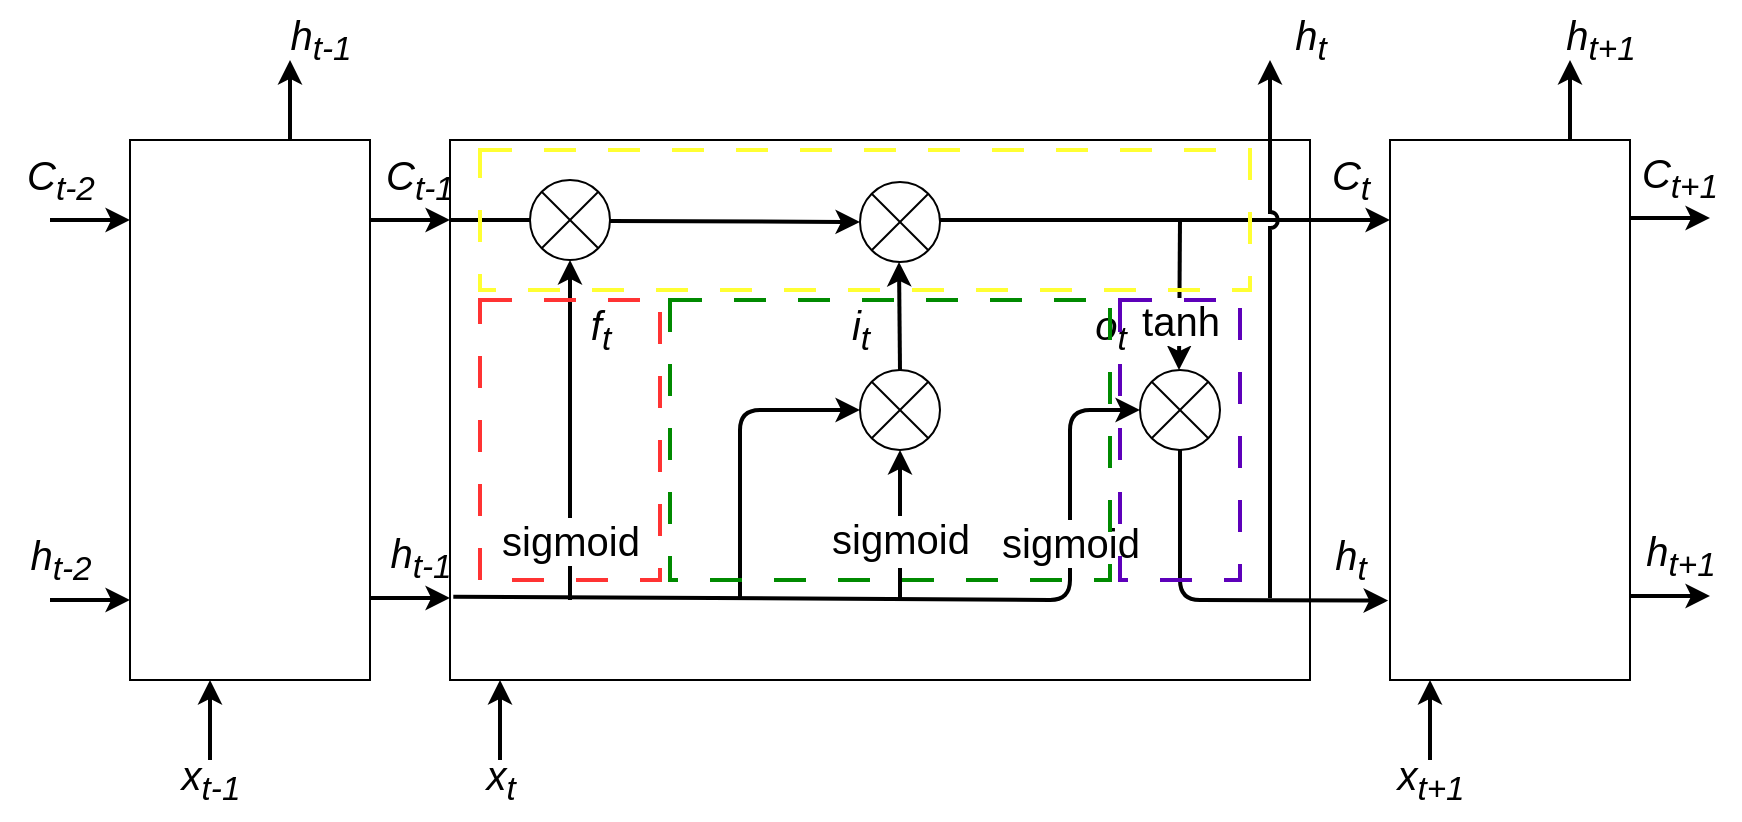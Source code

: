 <mxfile>
    <diagram id="us7tJTSx1ViuAD7pCAWM" name="LSTM单元典型结构图">
        <mxGraphModel dx="1173" dy="766" grid="1" gridSize="10" guides="1" tooltips="1" connect="1" arrows="1" fold="1" page="1" pageScale="1" pageWidth="850" pageHeight="1100" math="0" shadow="0">
            <root>
                <mxCell id="0"/>
                <mxCell id="1" parent="0"/>
                <mxCell id="2" value="" style="rounded=0;whiteSpace=wrap;html=1;" vertex="1" parent="1">
                    <mxGeometry x="120" y="90" width="120" height="270" as="geometry"/>
                </mxCell>
                <mxCell id="3" value="" style="endArrow=classic;html=1;strokeWidth=2;" edge="1" parent="1">
                    <mxGeometry width="50" height="50" relative="1" as="geometry">
                        <mxPoint x="160" y="400" as="sourcePoint"/>
                        <mxPoint x="160" y="360" as="targetPoint"/>
                    </mxGeometry>
                </mxCell>
                <mxCell id="4" value="&lt;font style=&quot;font-size: 20px;&quot;&gt;&lt;i&gt;x&lt;sub&gt;t-1&lt;/sub&gt;&lt;/i&gt;&lt;/font&gt;" style="text;html=1;align=center;verticalAlign=middle;resizable=0;points=[];autosize=1;strokeColor=none;fillColor=none;" vertex="1" parent="1">
                    <mxGeometry x="135" y="390" width="50" height="40" as="geometry"/>
                </mxCell>
                <mxCell id="5" value="" style="endArrow=classic;html=1;strokeWidth=2;fontSize=20;" edge="1" parent="1">
                    <mxGeometry width="50" height="50" relative="1" as="geometry">
                        <mxPoint x="80" y="130" as="sourcePoint"/>
                        <mxPoint x="120" y="130" as="targetPoint"/>
                    </mxGeometry>
                </mxCell>
                <mxCell id="6" value="&lt;span style=&quot;font-size: 20px;&quot;&gt;&lt;i&gt;C&lt;sub&gt;t-2&lt;/sub&gt;&lt;/i&gt;&lt;/span&gt;" style="text;html=1;align=center;verticalAlign=middle;resizable=0;points=[];autosize=1;strokeColor=none;fillColor=none;" vertex="1" parent="1">
                    <mxGeometry x="55" y="90" width="60" height="40" as="geometry"/>
                </mxCell>
                <mxCell id="7" value="" style="endArrow=classic;html=1;strokeWidth=2;fontSize=20;" edge="1" parent="1">
                    <mxGeometry width="50" height="50" relative="1" as="geometry">
                        <mxPoint x="80" y="320" as="sourcePoint"/>
                        <mxPoint x="120" y="320" as="targetPoint"/>
                    </mxGeometry>
                </mxCell>
                <mxCell id="8" value="&lt;span style=&quot;font-size: 20px;&quot;&gt;&lt;i&gt;h&lt;sub&gt;t-2&lt;/sub&gt;&lt;/i&gt;&lt;/span&gt;" style="text;html=1;align=center;verticalAlign=middle;resizable=0;points=[];autosize=1;strokeColor=none;fillColor=none;" vertex="1" parent="1">
                    <mxGeometry x="60" y="280" width="50" height="40" as="geometry"/>
                </mxCell>
                <mxCell id="9" value="" style="endArrow=classic;html=1;strokeWidth=2;" edge="1" parent="1">
                    <mxGeometry width="50" height="50" relative="1" as="geometry">
                        <mxPoint x="200" y="90" as="sourcePoint"/>
                        <mxPoint x="200" y="50" as="targetPoint"/>
                    </mxGeometry>
                </mxCell>
                <mxCell id="10" value="&lt;font style=&quot;font-size: 20px;&quot;&gt;&lt;i&gt;h&lt;sub&gt;t-1&lt;/sub&gt;&lt;/i&gt;&lt;/font&gt;" style="text;html=1;align=center;verticalAlign=middle;resizable=0;points=[];autosize=1;strokeColor=none;fillColor=none;" vertex="1" parent="1">
                    <mxGeometry x="190" y="20" width="50" height="40" as="geometry"/>
                </mxCell>
                <mxCell id="11" value="" style="endArrow=classic;html=1;strokeWidth=2;fontSize=20;" edge="1" parent="1">
                    <mxGeometry width="50" height="50" relative="1" as="geometry">
                        <mxPoint x="240" y="130" as="sourcePoint"/>
                        <mxPoint x="280" y="130" as="targetPoint"/>
                    </mxGeometry>
                </mxCell>
                <mxCell id="12" value="" style="endArrow=classic;html=1;strokeWidth=2;fontSize=20;" edge="1" parent="1">
                    <mxGeometry width="50" height="50" relative="1" as="geometry">
                        <mxPoint x="240" y="319" as="sourcePoint"/>
                        <mxPoint x="280" y="319" as="targetPoint"/>
                    </mxGeometry>
                </mxCell>
                <mxCell id="13" value="&lt;span style=&quot;font-size: 20px;&quot;&gt;&lt;i&gt;h&lt;sub&gt;t-1&lt;/sub&gt;&lt;/i&gt;&lt;/span&gt;" style="text;html=1;align=center;verticalAlign=middle;resizable=0;points=[];autosize=1;strokeColor=none;fillColor=none;" vertex="1" parent="1">
                    <mxGeometry x="240" y="279" width="50" height="40" as="geometry"/>
                </mxCell>
                <mxCell id="14" value="&lt;span style=&quot;font-size: 20px;&quot;&gt;&lt;i&gt;C&lt;sub&gt;t-1&lt;/sub&gt;&lt;/i&gt;&lt;/span&gt;" style="rounded=0;whiteSpace=wrap;html=1;fontFamily=Helvetica;fontSize=12;fontColor=default;align=center;strokeColor=none;fillColor=none;gradientColor=none;" vertex="1" parent="1">
                    <mxGeometry x="240" y="90" width="50" height="40" as="geometry"/>
                </mxCell>
                <mxCell id="15" value="" style="rounded=0;whiteSpace=wrap;html=1;fontSize=20;" vertex="1" parent="1">
                    <mxGeometry x="280" y="90" width="430" height="270" as="geometry"/>
                </mxCell>
                <mxCell id="16" value="" style="verticalLabelPosition=bottom;verticalAlign=top;html=1;shape=mxgraph.flowchart.or;fontSize=20;" vertex="1" parent="1">
                    <mxGeometry x="320" y="110" width="40" height="40" as="geometry"/>
                </mxCell>
                <mxCell id="17" value="" style="endArrow=none;html=1;strokeWidth=2;fontSize=20;" edge="1" parent="1">
                    <mxGeometry width="50" height="50" relative="1" as="geometry">
                        <mxPoint x="280" y="130" as="sourcePoint"/>
                        <mxPoint x="320" y="130" as="targetPoint"/>
                    </mxGeometry>
                </mxCell>
                <mxCell id="18" value="" style="verticalLabelPosition=bottom;verticalAlign=top;html=1;shape=mxgraph.flowchart.or;fontSize=20;" vertex="1" parent="1">
                    <mxGeometry x="485" y="111" width="40" height="40" as="geometry"/>
                </mxCell>
                <mxCell id="19" value="" style="verticalLabelPosition=bottom;verticalAlign=top;html=1;shape=mxgraph.flowchart.or;fontSize=20;" vertex="1" parent="1">
                    <mxGeometry x="485" y="205" width="40" height="40" as="geometry"/>
                </mxCell>
                <mxCell id="20" value="" style="verticalLabelPosition=bottom;verticalAlign=top;html=1;shape=mxgraph.flowchart.or;fontSize=20;" vertex="1" parent="1">
                    <mxGeometry x="625" y="205" width="40" height="40" as="geometry"/>
                </mxCell>
                <mxCell id="21" value="" style="endArrow=classic;html=1;strokeWidth=2;" edge="1" parent="1">
                    <mxGeometry width="50" height="50" relative="1" as="geometry">
                        <mxPoint x="305" y="400" as="sourcePoint"/>
                        <mxPoint x="305" y="360" as="targetPoint"/>
                    </mxGeometry>
                </mxCell>
                <mxCell id="22" value="&lt;font style=&quot;font-size: 20px;&quot;&gt;&lt;i&gt;x&lt;sub&gt;t&lt;/sub&gt;&lt;/i&gt;&lt;/font&gt;" style="text;html=1;align=center;verticalAlign=middle;resizable=0;points=[];autosize=1;strokeColor=none;fillColor=none;" vertex="1" parent="1">
                    <mxGeometry x="285" y="390" width="40" height="40" as="geometry"/>
                </mxCell>
                <mxCell id="24" value="" style="endArrow=classic;html=1;strokeWidth=2;fontSize=20;entryX=0;entryY=0.5;entryDx=0;entryDy=0;entryPerimeter=0;exitX=0.833;exitY=0.983;exitDx=0;exitDy=0;exitPerimeter=0;" edge="1" parent="1" source="13" target="20">
                    <mxGeometry width="50" height="50" relative="1" as="geometry">
                        <mxPoint x="460" y="580" as="sourcePoint"/>
                        <mxPoint x="510" y="530" as="targetPoint"/>
                        <Array as="points">
                            <mxPoint x="590" y="320"/>
                            <mxPoint x="590" y="270"/>
                            <mxPoint x="590" y="225"/>
                        </Array>
                    </mxGeometry>
                </mxCell>
                <mxCell id="26" value="sigmoid" style="edgeLabel;html=1;align=center;verticalAlign=middle;resizable=0;points=[];fontSize=20;labelBorderColor=none;" vertex="1" connectable="0" parent="24">
                    <mxGeometry x="0.492" y="1" relative="1" as="geometry">
                        <mxPoint x="1" y="-11" as="offset"/>
                    </mxGeometry>
                </mxCell>
                <mxCell id="27" value="" style="endArrow=classic;html=1;strokeWidth=2;fontSize=20;entryX=0.5;entryY=1;entryDx=0;entryDy=0;entryPerimeter=0;" edge="1" parent="1" target="19">
                    <mxGeometry width="50" height="50" relative="1" as="geometry">
                        <mxPoint x="505" y="320" as="sourcePoint"/>
                        <mxPoint x="505" y="440" as="targetPoint"/>
                    </mxGeometry>
                </mxCell>
                <mxCell id="28" value="tanh" style="edgeLabel;html=1;align=center;verticalAlign=middle;resizable=0;points=[];fontSize=20;labelBorderColor=none;" vertex="1" connectable="0" parent="27">
                    <mxGeometry x="-0.227" y="-1" relative="1" as="geometry">
                        <mxPoint as="offset"/>
                    </mxGeometry>
                </mxCell>
                <mxCell id="29" value="" style="endArrow=classic;html=1;strokeWidth=2;fontSize=20;entryX=0;entryY=0.5;entryDx=0;entryDy=0;entryPerimeter=0;" edge="1" parent="1" target="19">
                    <mxGeometry width="50" height="50" relative="1" as="geometry">
                        <mxPoint x="425" y="320" as="sourcePoint"/>
                        <mxPoint x="475" y="480" as="targetPoint"/>
                        <Array as="points">
                            <mxPoint x="425" y="225"/>
                        </Array>
                    </mxGeometry>
                </mxCell>
                <mxCell id="30" value="sigmoid" style="edgeLabel;html=1;align=center;verticalAlign=middle;resizable=0;points=[];fontSize=20;" vertex="1" connectable="0" parent="29">
                    <mxGeometry x="-0.626" relative="1" as="geometry">
                        <mxPoint x="80" y="-2" as="offset"/>
                    </mxGeometry>
                </mxCell>
                <mxCell id="31" value="" style="endArrow=classic;html=1;strokeWidth=2;fontSize=20;entryX=0.5;entryY=1;entryDx=0;entryDy=0;entryPerimeter=0;" edge="1" parent="1" target="16">
                    <mxGeometry width="50" height="50" relative="1" as="geometry">
                        <mxPoint x="340" y="320" as="sourcePoint"/>
                        <mxPoint x="380" y="470" as="targetPoint"/>
                    </mxGeometry>
                </mxCell>
                <mxCell id="32" value="sigmoid" style="edgeLabel;html=1;align=center;verticalAlign=middle;resizable=0;points=[];fontSize=20;" vertex="1" connectable="0" parent="31">
                    <mxGeometry x="-0.377" y="1" relative="1" as="geometry">
                        <mxPoint x="1" y="23" as="offset"/>
                    </mxGeometry>
                </mxCell>
                <mxCell id="33" value="" style="endArrow=classic;html=1;strokeWidth=2;fontSize=20;entryX=0;entryY=0.5;entryDx=0;entryDy=0;entryPerimeter=0;" edge="1" parent="1" target="18">
                    <mxGeometry width="50" height="50" relative="1" as="geometry">
                        <mxPoint x="360" y="130.5" as="sourcePoint"/>
                        <mxPoint x="480" y="131" as="targetPoint"/>
                    </mxGeometry>
                </mxCell>
                <mxCell id="34" value="" style="endArrow=classic;html=1;strokeWidth=2;fontSize=20;exitX=0.5;exitY=0;exitDx=0;exitDy=0;exitPerimeter=0;" edge="1" parent="1" source="19">
                    <mxGeometry width="50" height="50" relative="1" as="geometry">
                        <mxPoint x="505" y="200" as="sourcePoint"/>
                        <mxPoint x="504.5" y="151" as="targetPoint"/>
                    </mxGeometry>
                </mxCell>
                <mxCell id="35" value="" style="rounded=0;whiteSpace=wrap;html=1;" vertex="1" parent="1">
                    <mxGeometry x="750" y="90" width="120" height="270" as="geometry"/>
                </mxCell>
                <mxCell id="36" value="" style="endArrow=classic;html=1;strokeWidth=2;fontSize=20;" edge="1" parent="1">
                    <mxGeometry width="50" height="50" relative="1" as="geometry">
                        <mxPoint x="525" y="130" as="sourcePoint"/>
                        <mxPoint x="750" y="130" as="targetPoint"/>
                    </mxGeometry>
                </mxCell>
                <mxCell id="37" value="" style="endArrow=classic;html=1;strokeWidth=2;fontSize=20;" edge="1" parent="1">
                    <mxGeometry width="50" height="50" relative="1" as="geometry">
                        <mxPoint x="645" y="130" as="sourcePoint"/>
                        <mxPoint x="644.5" y="205" as="targetPoint"/>
                    </mxGeometry>
                </mxCell>
                <mxCell id="38" value="tanh" style="edgeLabel;html=1;align=center;verticalAlign=middle;resizable=0;points=[];fontSize=20;" vertex="1" connectable="0" parent="37">
                    <mxGeometry x="-0.289" relative="1" as="geometry">
                        <mxPoint y="23" as="offset"/>
                    </mxGeometry>
                </mxCell>
                <mxCell id="39" value="&lt;i&gt;f&lt;sub&gt;t&lt;/sub&gt;&lt;/i&gt;" style="text;html=1;align=center;verticalAlign=middle;resizable=0;points=[];autosize=1;strokeColor=none;fillColor=none;fontSize=20;" vertex="1" parent="1">
                    <mxGeometry x="340" y="165" width="30" height="40" as="geometry"/>
                </mxCell>
                <mxCell id="40" value="&lt;i&gt;i&lt;sub&gt;t&lt;/sub&gt;&lt;/i&gt;" style="text;html=1;align=center;verticalAlign=middle;resizable=0;points=[];autosize=1;strokeColor=none;fillColor=none;fontSize=20;" vertex="1" parent="1">
                    <mxGeometry x="470" y="165" width="30" height="40" as="geometry"/>
                </mxCell>
                <mxCell id="42" value="&lt;i&gt;o&lt;sub&gt;t&lt;/sub&gt;&lt;/i&gt;" style="text;html=1;align=center;verticalAlign=middle;resizable=0;points=[];autosize=1;strokeColor=none;fillColor=none;fontSize=20;" vertex="1" parent="1">
                    <mxGeometry x="590" y="165" width="40" height="40" as="geometry"/>
                </mxCell>
                <mxCell id="43" value="" style="endArrow=classic;html=1;strokeWidth=2;fontSize=20;entryX=-0.008;entryY=0.853;entryDx=0;entryDy=0;entryPerimeter=0;exitX=0.5;exitY=1;exitDx=0;exitDy=0;exitPerimeter=0;" edge="1" parent="1" source="20" target="35">
                    <mxGeometry width="50" height="50" relative="1" as="geometry">
                        <mxPoint x="590" y="510" as="sourcePoint"/>
                        <mxPoint x="640" y="460" as="targetPoint"/>
                        <Array as="points">
                            <mxPoint x="645" y="320"/>
                        </Array>
                    </mxGeometry>
                </mxCell>
                <mxCell id="44" value="&lt;span style=&quot;font-size: 20px;&quot;&gt;&lt;i&gt;h&lt;sub&gt;t&lt;/sub&gt;&lt;/i&gt;&lt;/span&gt;" style="text;html=1;align=center;verticalAlign=middle;resizable=0;points=[];autosize=1;strokeColor=none;fillColor=none;" vertex="1" parent="1">
                    <mxGeometry x="710" y="280" width="40" height="40" as="geometry"/>
                </mxCell>
                <mxCell id="45" value="&lt;span style=&quot;font-size: 20px;&quot;&gt;&lt;i&gt;C&lt;sub&gt;t&lt;/sub&gt;&lt;/i&gt;&lt;/span&gt;" style="text;html=1;align=center;verticalAlign=middle;resizable=0;points=[];autosize=1;strokeColor=none;fillColor=none;" vertex="1" parent="1">
                    <mxGeometry x="710" y="90" width="40" height="40" as="geometry"/>
                </mxCell>
                <mxCell id="46" value="" style="endArrow=classic;html=1;strokeWidth=2;fontSize=20;jumpStyle=arc;" edge="1" parent="1">
                    <mxGeometry width="50" height="50" relative="1" as="geometry">
                        <mxPoint x="690" y="319" as="sourcePoint"/>
                        <mxPoint x="690" y="50" as="targetPoint"/>
                        <Array as="points">
                            <mxPoint x="690" y="210"/>
                        </Array>
                    </mxGeometry>
                </mxCell>
                <mxCell id="48" value="&lt;font style=&quot;font-size: 20px;&quot;&gt;&lt;i&gt;h&lt;sub&gt;t&lt;/sub&gt;&lt;/i&gt;&lt;/font&gt;" style="text;html=1;align=center;verticalAlign=middle;resizable=0;points=[];autosize=1;strokeColor=none;fillColor=none;" vertex="1" parent="1">
                    <mxGeometry x="690" y="20" width="40" height="40" as="geometry"/>
                </mxCell>
                <mxCell id="49" value="" style="endArrow=classic;html=1;strokeWidth=2;" edge="1" parent="1">
                    <mxGeometry width="50" height="50" relative="1" as="geometry">
                        <mxPoint x="770" y="400" as="sourcePoint"/>
                        <mxPoint x="770" y="360" as="targetPoint"/>
                    </mxGeometry>
                </mxCell>
                <mxCell id="50" value="&lt;font style=&quot;font-size: 20px;&quot;&gt;&lt;i&gt;x&lt;sub&gt;t+1&lt;/sub&gt;&lt;/i&gt;&lt;/font&gt;" style="text;html=1;align=center;verticalAlign=middle;resizable=0;points=[];autosize=1;strokeColor=none;fillColor=none;" vertex="1" parent="1">
                    <mxGeometry x="740" y="390" width="60" height="40" as="geometry"/>
                </mxCell>
                <mxCell id="51" value="" style="endArrow=classic;html=1;strokeWidth=2;fontSize=20;" edge="1" parent="1">
                    <mxGeometry width="50" height="50" relative="1" as="geometry">
                        <mxPoint x="870" y="129" as="sourcePoint"/>
                        <mxPoint x="910" y="129" as="targetPoint"/>
                    </mxGeometry>
                </mxCell>
                <mxCell id="52" value="" style="endArrow=classic;html=1;strokeWidth=2;fontSize=20;" edge="1" parent="1">
                    <mxGeometry width="50" height="50" relative="1" as="geometry">
                        <mxPoint x="870" y="318" as="sourcePoint"/>
                        <mxPoint x="910" y="318" as="targetPoint"/>
                    </mxGeometry>
                </mxCell>
                <mxCell id="53" value="&lt;span style=&quot;font-size: 20px;&quot;&gt;&lt;i&gt;h&lt;sub&gt;t+1&lt;/sub&gt;&lt;/i&gt;&lt;/span&gt;" style="text;html=1;align=center;verticalAlign=middle;resizable=0;points=[];autosize=1;strokeColor=none;fillColor=none;" vertex="1" parent="1">
                    <mxGeometry x="865" y="278" width="60" height="40" as="geometry"/>
                </mxCell>
                <mxCell id="54" value="&lt;span style=&quot;font-size: 20px;&quot;&gt;&lt;i&gt;C&lt;sub&gt;t+1&lt;/sub&gt;&lt;/i&gt;&lt;/span&gt;" style="rounded=0;whiteSpace=wrap;html=1;fontFamily=Helvetica;fontSize=12;fontColor=default;align=center;strokeColor=none;fillColor=none;gradientColor=none;" vertex="1" parent="1">
                    <mxGeometry x="870" y="89" width="50" height="40" as="geometry"/>
                </mxCell>
                <mxCell id="55" value="" style="endArrow=classic;html=1;strokeWidth=2;" edge="1" parent="1">
                    <mxGeometry width="50" height="50" relative="1" as="geometry">
                        <mxPoint x="840" y="90" as="sourcePoint"/>
                        <mxPoint x="840" y="50" as="targetPoint"/>
                    </mxGeometry>
                </mxCell>
                <mxCell id="56" value="&lt;font style=&quot;font-size: 20px;&quot;&gt;&lt;i&gt;h&lt;sub&gt;t+1&lt;/sub&gt;&lt;/i&gt;&lt;/font&gt;" style="text;html=1;align=center;verticalAlign=middle;resizable=0;points=[];autosize=1;strokeColor=none;fillColor=none;" vertex="1" parent="1">
                    <mxGeometry x="825" y="20" width="60" height="40" as="geometry"/>
                </mxCell>
                <mxCell id="57" value="" style="rounded=0;whiteSpace=wrap;html=1;labelBorderColor=none;fontSize=20;dashed=1;dashPattern=8 8;fillColor=none;strokeColor=#FF3333;strokeWidth=2;" vertex="1" parent="1">
                    <mxGeometry x="295" y="170" width="90" height="140" as="geometry"/>
                </mxCell>
                <mxCell id="58" value="" style="rounded=0;whiteSpace=wrap;html=1;labelBorderColor=none;fontSize=20;dashed=1;dashPattern=8 8;fillColor=none;strokeColor=#008A00;strokeWidth=2;" vertex="1" parent="1">
                    <mxGeometry x="390" y="170" width="220" height="140" as="geometry"/>
                </mxCell>
                <mxCell id="61" value="" style="rounded=0;whiteSpace=wrap;html=1;labelBorderColor=none;fontSize=20;dashed=1;dashPattern=8 8;fillColor=none;strokeColor=#5D00BA;strokeWidth=2;" vertex="1" parent="1">
                    <mxGeometry x="615" y="170" width="60" height="140" as="geometry"/>
                </mxCell>
                <mxCell id="62" value="" style="rounded=0;whiteSpace=wrap;html=1;labelBorderColor=none;fontSize=20;dashed=1;dashPattern=8 8;fillColor=none;strokeColor=#FFFF33;strokeWidth=2;" vertex="1" parent="1">
                    <mxGeometry x="295" y="95" width="385" height="70" as="geometry"/>
                </mxCell>
            </root>
        </mxGraphModel>
    </diagram>
</mxfile>